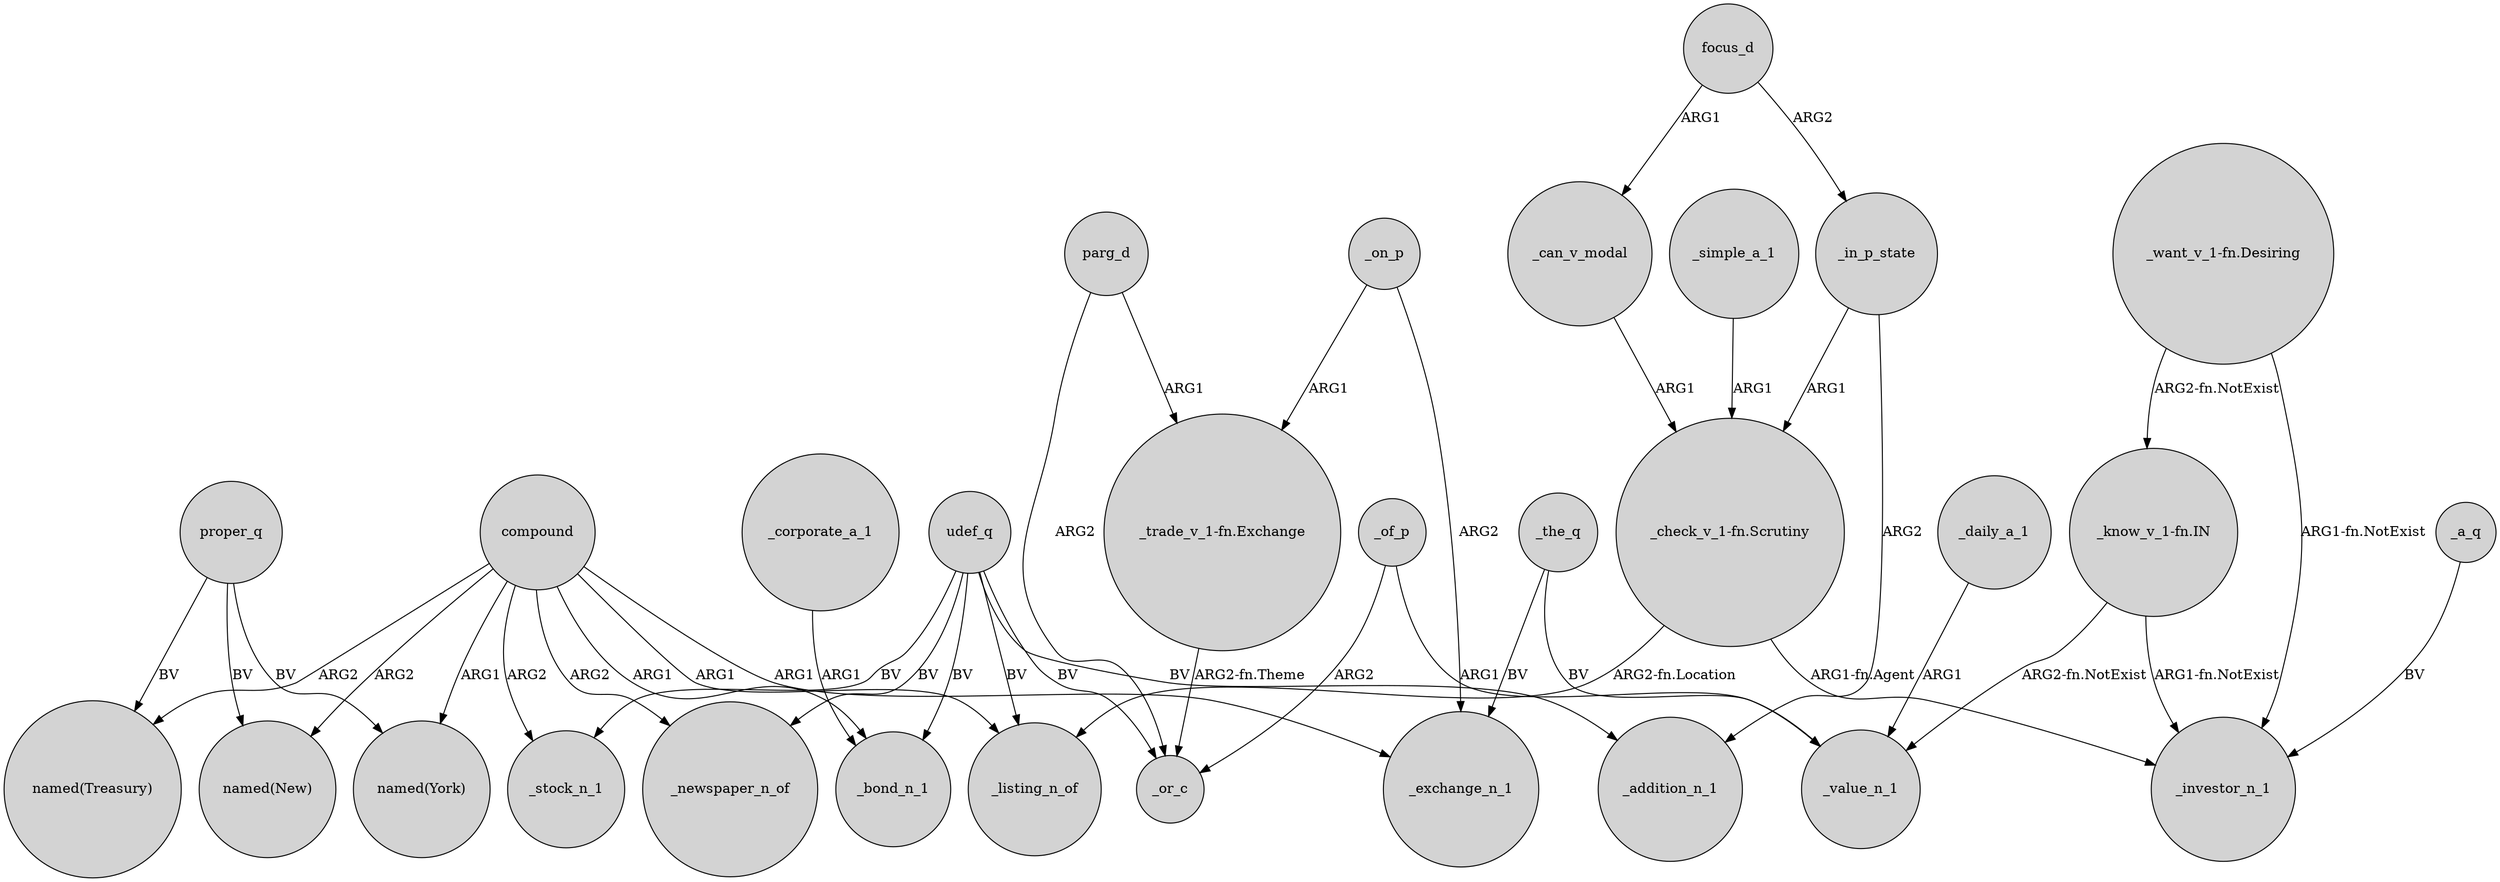 digraph {
	node [shape=circle style=filled]
	_can_v_modal -> "_check_v_1-fn.Scrutiny" [label=ARG1]
	compound -> "named(Treasury)" [label=ARG2]
	compound -> "named(New)" [label=ARG2]
	udef_q -> _newspaper_n_of [label=BV]
	parg_d -> "_trade_v_1-fn.Exchange" [label=ARG1]
	proper_q -> "named(New)" [label=BV]
	"_want_v_1-fn.Desiring" -> "_know_v_1-fn.IN" [label="ARG2-fn.NotExist"]
	_daily_a_1 -> _value_n_1 [label=ARG1]
	focus_d -> _in_p_state [label=ARG2]
	compound -> _bond_n_1 [label=ARG1]
	_corporate_a_1 -> _bond_n_1 [label=ARG1]
	_of_p -> _value_n_1 [label=ARG1]
	udef_q -> _listing_n_of [label=BV]
	"_want_v_1-fn.Desiring" -> _investor_n_1 [label="ARG1-fn.NotExist"]
	"_know_v_1-fn.IN" -> _investor_n_1 [label="ARG1-fn.NotExist"]
	udef_q -> _or_c [label=BV]
	_on_p -> "_trade_v_1-fn.Exchange" [label=ARG1]
	parg_d -> _or_c [label=ARG2]
	compound -> _stock_n_1 [label=ARG2]
	"_know_v_1-fn.IN" -> _value_n_1 [label="ARG2-fn.NotExist"]
	udef_q -> _bond_n_1 [label=BV]
	udef_q -> _stock_n_1 [label=BV]
	compound -> "named(York)" [label=ARG1]
	_of_p -> _or_c [label=ARG2]
	compound -> _exchange_n_1 [label=ARG1]
	compound -> _listing_n_of [label=ARG1]
	_in_p_state -> "_check_v_1-fn.Scrutiny" [label=ARG1]
	"_check_v_1-fn.Scrutiny" -> _listing_n_of [label="ARG2-fn.Location"]
	"_check_v_1-fn.Scrutiny" -> _investor_n_1 [label="ARG1-fn.Agent"]
	_the_q -> _value_n_1 [label=BV]
	proper_q -> "named(Treasury)" [label=BV]
	_in_p_state -> _addition_n_1 [label=ARG2]
	_the_q -> _exchange_n_1 [label=BV]
	_on_p -> _exchange_n_1 [label=ARG2]
	"_trade_v_1-fn.Exchange" -> _or_c [label="ARG2-fn.Theme"]
	focus_d -> _can_v_modal [label=ARG1]
	_a_q -> _investor_n_1 [label=BV]
	_simple_a_1 -> "_check_v_1-fn.Scrutiny" [label=ARG1]
	proper_q -> "named(York)" [label=BV]
	udef_q -> _addition_n_1 [label=BV]
	compound -> _newspaper_n_of [label=ARG2]
}

